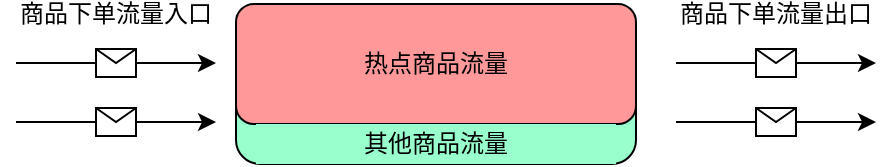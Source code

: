 <mxfile version="14.1.8" type="github">
  <diagram id="fjBa6qj8HmqHVkQ2N0K5" name="Page-1">
    <mxGraphModel dx="946" dy="537" grid="1" gridSize="10" guides="1" tooltips="1" connect="1" arrows="1" fold="1" page="1" pageScale="1" pageWidth="827" pageHeight="1169" math="0" shadow="0">
      <root>
        <mxCell id="0" />
        <mxCell id="1" parent="0" />
        <mxCell id="EI2_1pOdE0jmda4SJ59P-1" value="" style="rounded=1;whiteSpace=wrap;html=1;fillColor=#99FFCC;" vertex="1" parent="1">
          <mxGeometry x="320" y="160" width="200" height="80" as="geometry" />
        </mxCell>
        <mxCell id="EI2_1pOdE0jmda4SJ59P-2" value="热点商品流量" style="rounded=1;whiteSpace=wrap;html=1;fillColor=#FF9999;" vertex="1" parent="1">
          <mxGeometry x="320" y="160" width="200" height="60" as="geometry" />
        </mxCell>
        <mxCell id="EI2_1pOdE0jmda4SJ59P-4" value="其他商品流量" style="rounded=0;whiteSpace=wrap;html=1;fillColor=#99FFCC;strokeColor=none;" vertex="1" parent="1">
          <mxGeometry x="330" y="220" width="180" height="20" as="geometry" />
        </mxCell>
        <mxCell id="EI2_1pOdE0jmda4SJ59P-5" value="" style="endArrow=classic;html=1;" edge="1" parent="1">
          <mxGeometry relative="1" as="geometry">
            <mxPoint x="210" y="189.5" as="sourcePoint" />
            <mxPoint x="310" y="189.5" as="targetPoint" />
          </mxGeometry>
        </mxCell>
        <mxCell id="EI2_1pOdE0jmda4SJ59P-6" value="" style="shape=message;html=1;outlineConnect=0;" vertex="1" parent="EI2_1pOdE0jmda4SJ59P-5">
          <mxGeometry width="20" height="14" relative="1" as="geometry">
            <mxPoint x="-10" y="-7" as="offset" />
          </mxGeometry>
        </mxCell>
        <mxCell id="EI2_1pOdE0jmda4SJ59P-7" value="" style="endArrow=classic;html=1;" edge="1" parent="1">
          <mxGeometry relative="1" as="geometry">
            <mxPoint x="210" y="219" as="sourcePoint" />
            <mxPoint x="310" y="219" as="targetPoint" />
          </mxGeometry>
        </mxCell>
        <mxCell id="EI2_1pOdE0jmda4SJ59P-8" value="" style="shape=message;html=1;outlineConnect=0;" vertex="1" parent="EI2_1pOdE0jmda4SJ59P-7">
          <mxGeometry width="20" height="14" relative="1" as="geometry">
            <mxPoint x="-10" y="-7" as="offset" />
          </mxGeometry>
        </mxCell>
        <mxCell id="EI2_1pOdE0jmda4SJ59P-10" value="" style="endArrow=classic;html=1;" edge="1" parent="1">
          <mxGeometry relative="1" as="geometry">
            <mxPoint x="540" y="189.5" as="sourcePoint" />
            <mxPoint x="640" y="189.5" as="targetPoint" />
          </mxGeometry>
        </mxCell>
        <mxCell id="EI2_1pOdE0jmda4SJ59P-11" value="" style="shape=message;html=1;outlineConnect=0;" vertex="1" parent="EI2_1pOdE0jmda4SJ59P-10">
          <mxGeometry width="20" height="14" relative="1" as="geometry">
            <mxPoint x="-10" y="-7" as="offset" />
          </mxGeometry>
        </mxCell>
        <mxCell id="EI2_1pOdE0jmda4SJ59P-12" value="" style="endArrow=classic;html=1;" edge="1" parent="1">
          <mxGeometry relative="1" as="geometry">
            <mxPoint x="540" y="219" as="sourcePoint" />
            <mxPoint x="640" y="219" as="targetPoint" />
          </mxGeometry>
        </mxCell>
        <mxCell id="EI2_1pOdE0jmda4SJ59P-13" value="" style="shape=message;html=1;outlineConnect=0;" vertex="1" parent="EI2_1pOdE0jmda4SJ59P-12">
          <mxGeometry width="20" height="14" relative="1" as="geometry">
            <mxPoint x="-10" y="-7" as="offset" />
          </mxGeometry>
        </mxCell>
        <mxCell id="EI2_1pOdE0jmda4SJ59P-15" value="商品下单流量入口" style="text;html=1;strokeColor=none;fillColor=none;align=center;verticalAlign=middle;whiteSpace=wrap;rounded=0;" vertex="1" parent="1">
          <mxGeometry x="210" y="160" width="100" height="10" as="geometry" />
        </mxCell>
        <mxCell id="EI2_1pOdE0jmda4SJ59P-16" value="商品下单流量出口" style="text;html=1;strokeColor=none;fillColor=none;align=center;verticalAlign=middle;whiteSpace=wrap;rounded=0;" vertex="1" parent="1">
          <mxGeometry x="540" y="160" width="100" height="10" as="geometry" />
        </mxCell>
      </root>
    </mxGraphModel>
  </diagram>
</mxfile>
